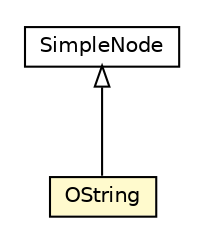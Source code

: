 #!/usr/local/bin/dot
#
# Class diagram 
# Generated by UMLGraph version R5_6-24-gf6e263 (http://www.umlgraph.org/)
#

digraph G {
	edge [fontname="Helvetica",fontsize=10,labelfontname="Helvetica",labelfontsize=10];
	node [fontname="Helvetica",fontsize=10,shape=plaintext];
	nodesep=0.25;
	ranksep=0.5;
	// com.orientechnologies.orient.core.sql.parser.OString
	c7028633 [label=<<table title="com.orientechnologies.orient.core.sql.parser.OString" border="0" cellborder="1" cellspacing="0" cellpadding="2" port="p" bgcolor="lemonChiffon" href="./OString.html">
		<tr><td><table border="0" cellspacing="0" cellpadding="1">
<tr><td align="center" balign="center"> OString </td></tr>
		</table></td></tr>
		</table>>, URL="./OString.html", fontname="Helvetica", fontcolor="black", fontsize=10.0];
	// com.orientechnologies.orient.core.sql.parser.SimpleNode
	c7028657 [label=<<table title="com.orientechnologies.orient.core.sql.parser.SimpleNode" border="0" cellborder="1" cellspacing="0" cellpadding="2" port="p" href="./SimpleNode.html">
		<tr><td><table border="0" cellspacing="0" cellpadding="1">
<tr><td align="center" balign="center"> SimpleNode </td></tr>
		</table></td></tr>
		</table>>, URL="./SimpleNode.html", fontname="Helvetica", fontcolor="black", fontsize=10.0];
	//com.orientechnologies.orient.core.sql.parser.OString extends com.orientechnologies.orient.core.sql.parser.SimpleNode
	c7028657:p -> c7028633:p [dir=back,arrowtail=empty];
}

